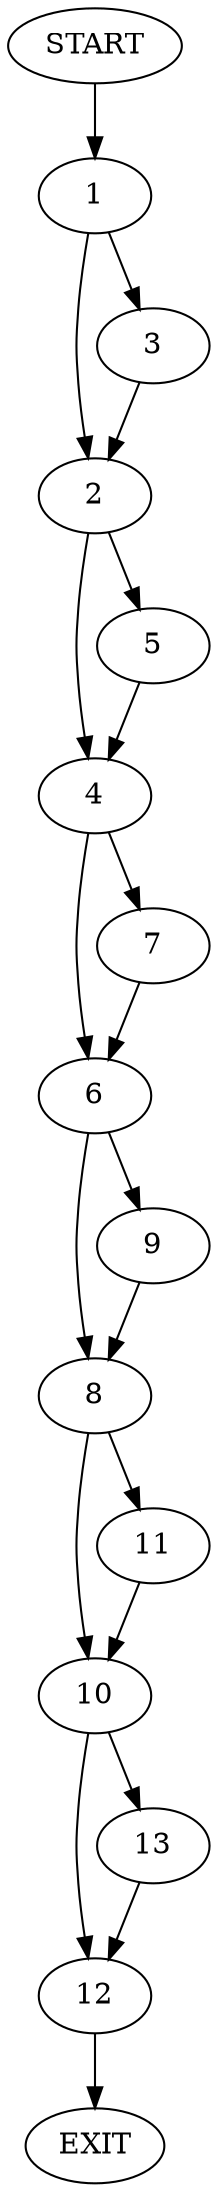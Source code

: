 digraph {
0 [label="START"]
14 [label="EXIT"]
0 -> 1
1 -> 2
1 -> 3
3 -> 2
2 -> 4
2 -> 5
4 -> 6
4 -> 7
5 -> 4
7 -> 6
6 -> 8
6 -> 9
8 -> 10
8 -> 11
9 -> 8
11 -> 10
10 -> 12
10 -> 13
12 -> 14
13 -> 12
}
